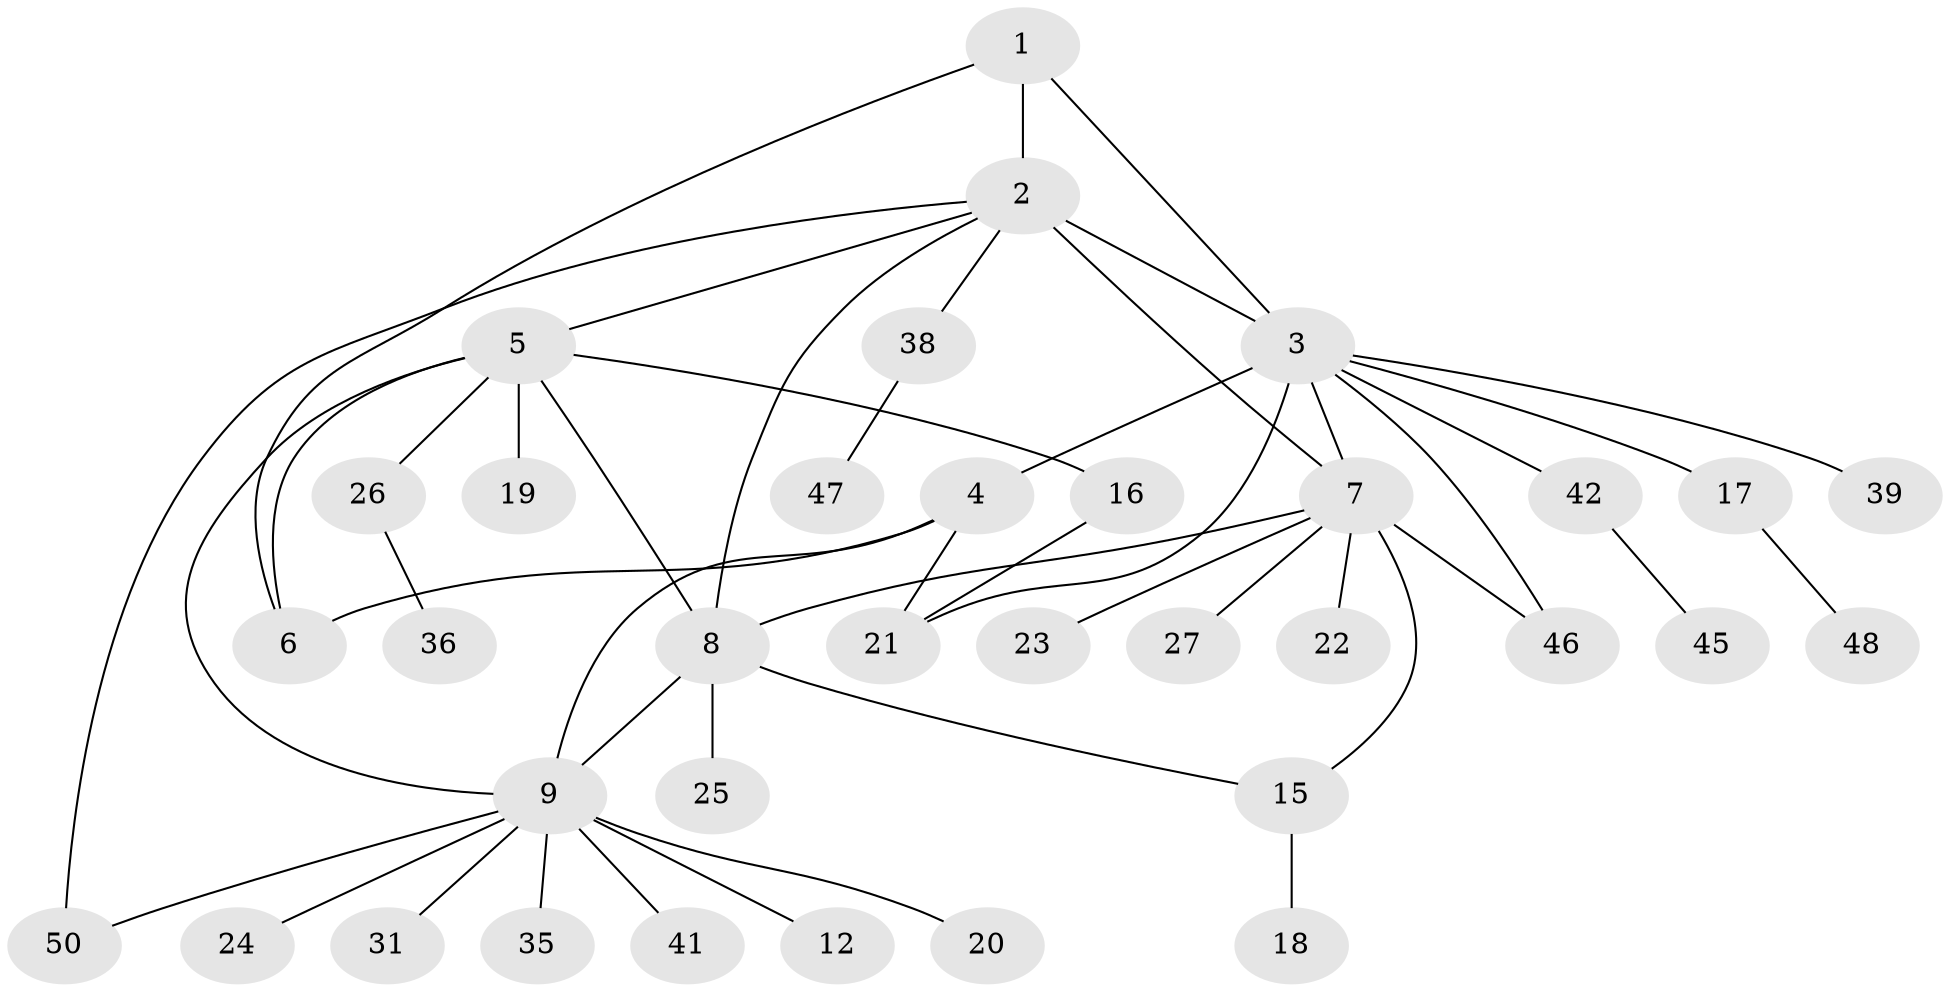 // Generated by graph-tools (version 1.1) at 2025/24/03/03/25 07:24:12]
// undirected, 35 vertices, 47 edges
graph export_dot {
graph [start="1"]
  node [color=gray90,style=filled];
  1 [super="+40"];
  2 [super="+11"];
  3 [super="+34"];
  4;
  5 [super="+28"];
  6 [super="+13"];
  7 [super="+30"];
  8 [super="+10"];
  9 [super="+14"];
  12;
  15 [super="+32"];
  16;
  17;
  18;
  19;
  20;
  21 [super="+37"];
  22 [super="+51"];
  23;
  24;
  25 [super="+29"];
  26 [super="+33"];
  27;
  31;
  35;
  36;
  38 [super="+49"];
  39 [super="+43"];
  41;
  42 [super="+44"];
  45;
  46;
  47;
  48 [super="+52"];
  50;
  1 -- 2;
  1 -- 3;
  1 -- 6;
  2 -- 3 [weight=2];
  2 -- 5;
  2 -- 7 [weight=2];
  2 -- 50;
  2 -- 8;
  2 -- 38;
  3 -- 4;
  3 -- 7;
  3 -- 17;
  3 -- 39;
  3 -- 42;
  3 -- 46;
  3 -- 21;
  4 -- 6;
  4 -- 9;
  4 -- 21;
  5 -- 6;
  5 -- 8;
  5 -- 9;
  5 -- 16;
  5 -- 19;
  5 -- 26;
  7 -- 8;
  7 -- 15;
  7 -- 22;
  7 -- 23;
  7 -- 27;
  7 -- 46;
  8 -- 9;
  8 -- 25;
  8 -- 15;
  9 -- 12;
  9 -- 35;
  9 -- 50;
  9 -- 20;
  9 -- 24;
  9 -- 31;
  9 -- 41;
  15 -- 18;
  16 -- 21;
  17 -- 48;
  26 -- 36;
  38 -- 47;
  42 -- 45;
}
